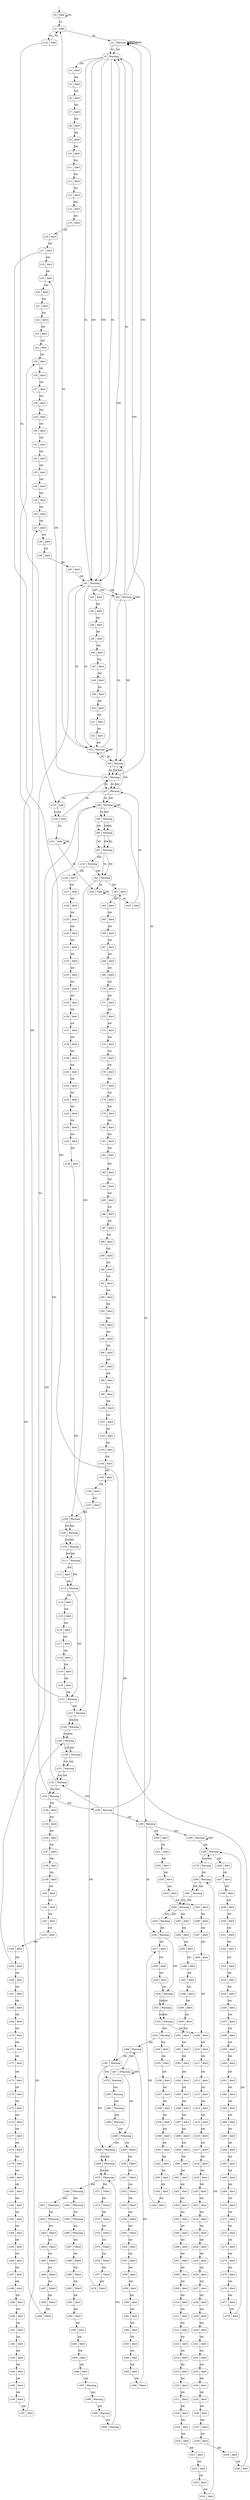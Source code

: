 digraph Trace_1st {
s0 [label="s0|Safe", shape=record, style=rounded];
s1 [label="s1|Safe", shape=record, style=rounded];
s2 [label="s2|Warning", shape=record, style=rounded];
s3 [label="s3|Warning", shape=record, style=rounded];
s4 [label="s4|Alert", shape=record, style=rounded];
s5 [label="s5|Alert", shape=record, style=rounded];
s6 [label="s6|Alert", shape=record, style=rounded];
s7 [label="s7|Alert", shape=record, style=rounded];
s8 [label="s8|Alert", shape=record, style=rounded];
s9 [label="s9|Alert", shape=record, style=rounded];
s10 [label="s10|Alert", shape=record, style=rounded];
s11 [label="s11|Alert", shape=record, style=rounded];
s12 [label="s12|Alert", shape=record, style=rounded];
s13 [label="s13|Alert", shape=record, style=rounded];
s14 [label="s14|Alert", shape=record, style=rounded];
s15 [label="s15|Alert", shape=record, style=rounded];
s16 [label="s16|Alert", shape=record, style=rounded];
s17 [label="s17|Alert", shape=record, style=rounded];
s18 [label="s18|Alert", shape=record, style=rounded];
s19 [label="s19|Alert", shape=record, style=rounded];
s20 [label="s20|Alert", shape=record, style=rounded];
s21 [label="s21|Alert", shape=record, style=rounded];
s22 [label="s22|Alert", shape=record, style=rounded];
s23 [label="s23|Alert", shape=record, style=rounded];
s24 [label="s24|Alert", shape=record, style=rounded];
s25 [label="s25|Alert", shape=record, style=rounded];
s26 [label="s26|Alert", shape=record, style=rounded];
s27 [label="s27|Alert", shape=record, style=rounded];
s28 [label="s28|Alert", shape=record, style=rounded];
s29 [label="s29|Alert", shape=record, style=rounded];
s30 [label="s30|Alert", shape=record, style=rounded];
s31 [label="s31|Alert", shape=record, style=rounded];
s32 [label="s32|Alert", shape=record, style=rounded];
s33 [label="s33|Alert", shape=record, style=rounded];
s34 [label="s34|Alert", shape=record, style=rounded];
s35 [label="s35|Alert", shape=record, style=rounded];
s36 [label="s36|Alert", shape=record, style=rounded];
s37 [label="s37|Alert", shape=record, style=rounded];
s38 [label="s38|Alert", shape=record, style=rounded];
s39 [label="s39|Alert", shape=record, style=rounded];
s40 [label="s40|Alert", shape=record, style=rounded];
s41 [label="s41|Warning", shape=record, style=rounded];
s42 [label="s42|Alert", shape=record, style=rounded];
s43 [label="s43|Alert", shape=record, style=rounded];
s44 [label="s44|Alert", shape=record, style=rounded];
s45 [label="s45|Alert", shape=record, style=rounded];
s46 [label="s46|Alert", shape=record, style=rounded];
s47 [label="s47|Alert", shape=record, style=rounded];
s48 [label="s48|Alert", shape=record, style=rounded];
s49 [label="s49|Alert", shape=record, style=rounded];
s50 [label="s50|Alert", shape=record, style=rounded];
s51 [label="s51|Alert", shape=record, style=rounded];
s52 [label="s52|Alert", shape=record, style=rounded];
s53 [label="s53|Warning", shape=record, style=rounded];
s54 [label="s54|Warning", shape=record, style=rounded];
s55 [label="s55|Warning", shape=record, style=rounded];
s56 [label="s56|Warning", shape=record, style=rounded];
s57 [label="s57|Warning", shape=record, style=rounded];
s58 [label="s58|Warning", shape=record, style=rounded];
s59 [label="s59|Warning", shape=record, style=rounded];
s60 [label="s60|Warning", shape=record, style=rounded];
s61 [label="s61|Warning", shape=record, style=rounded];
s62 [label="s62|Warning", shape=record, style=rounded];
s63 [label="s63|Alert", shape=record, style=rounded];
s64 [label="s64|Alert", shape=record, style=rounded];
s65 [label="s65|Alert", shape=record, style=rounded];
s66 [label="s66|Alert", shape=record, style=rounded];
s67 [label="s67|Alert", shape=record, style=rounded];
s68 [label="s68|Alert", shape=record, style=rounded];
s69 [label="s69|Alert", shape=record, style=rounded];
s70 [label="s70|Alert", shape=record, style=rounded];
s71 [label="s71|Alert", shape=record, style=rounded];
s72 [label="s72|Alert", shape=record, style=rounded];
s73 [label="s73|Alert", shape=record, style=rounded];
s74 [label="s74|Alert", shape=record, style=rounded];
s75 [label="s75|Alert", shape=record, style=rounded];
s76 [label="s76|Alert", shape=record, style=rounded];
s77 [label="s77|Alert", shape=record, style=rounded];
s78 [label="s78|Alert", shape=record, style=rounded];
s79 [label="s79|Alert", shape=record, style=rounded];
s80 [label="s80|Alert", shape=record, style=rounded];
s81 [label="s81|Alert", shape=record, style=rounded];
s82 [label="s82|Alert", shape=record, style=rounded];
s83 [label="s83|Alert", shape=record, style=rounded];
s84 [label="s84|Alert", shape=record, style=rounded];
s85 [label="s85|Alert", shape=record, style=rounded];
s86 [label="s86|Alert", shape=record, style=rounded];
s87 [label="s87|Alert", shape=record, style=rounded];
s88 [label="s88|Alert", shape=record, style=rounded];
s89 [label="s89|Alert", shape=record, style=rounded];
s90 [label="s90|Alert", shape=record, style=rounded];
s91 [label="s91|Alert", shape=record, style=rounded];
s92 [label="s92|Alert", shape=record, style=rounded];
s93 [label="s93|Alert", shape=record, style=rounded];
s94 [label="s94|Alert", shape=record, style=rounded];
s95 [label="s95|Alert", shape=record, style=rounded];
s96 [label="s96|Alert", shape=record, style=rounded];
s97 [label="s97|Alert", shape=record, style=rounded];
s98 [label="s98|Alert", shape=record, style=rounded];
s99 [label="s99|Alert", shape=record, style=rounded];
s100 [label="s100|Alert", shape=record, style=rounded];
s101 [label="s101|Alert", shape=record, style=rounded];
s102 [label="s102|Alert", shape=record, style=rounded];
s103 [label="s103|Alert", shape=record, style=rounded];
s104 [label="s104|Alert", shape=record, style=rounded];
s105 [label="s105|Alert", shape=record, style=rounded];
s106 [label="s106|Alert", shape=record, style=rounded];
s107 [label="s107|Alert", shape=record, style=rounded];
s108 [label="s108|Warning", shape=record, style=rounded];
s109 [label="s109|Warning", shape=record, style=rounded];
s110 [label="s110|Warning", shape=record, style=rounded];
s111 [label="s111|Warning", shape=record, style=rounded];
s112 [label="s112|Alert", shape=record, style=rounded];
s113 [label="s113|Warning", shape=record, style=rounded];
s114 [label="s114|Alert", shape=record, style=rounded];
s115 [label="s115|Alert", shape=record, style=rounded];
s116 [label="s116|Alert", shape=record, style=rounded];
s117 [label="s117|Alert", shape=record, style=rounded];
s118 [label="s118|Alert", shape=record, style=rounded];
s119 [label="s119|Alert", shape=record, style=rounded];
s120 [label="s120|Alert", shape=record, style=rounded];
s121 [label="s121|Warning", shape=record, style=rounded];
s122 [label="s122|Safe", shape=record, style=rounded];
s123 [label="s123|Safe", shape=record, style=rounded];
s124 [label="s124|Safe", shape=record, style=rounded];
s125 [label="s125|Warning", shape=record, style=rounded];
s126 [label="s126|Alert", shape=record, style=rounded];
s127 [label="s127|Alert", shape=record, style=rounded];
s128 [label="s128|Alert", shape=record, style=rounded];
s129 [label="s129|Alert", shape=record, style=rounded];
s130 [label="s130|Alert", shape=record, style=rounded];
s131 [label="s131|Alert", shape=record, style=rounded];
s132 [label="s132|Alert", shape=record, style=rounded];
s133 [label="s133|Alert", shape=record, style=rounded];
s134 [label="s134|Alert", shape=record, style=rounded];
s135 [label="s135|Alert", shape=record, style=rounded];
s136 [label="s136|Alert", shape=record, style=rounded];
s137 [label="s137|Alert", shape=record, style=rounded];
s138 [label="s138|Alert", shape=record, style=rounded];
s139 [label="s139|Alert", shape=record, style=rounded];
s140 [label="s140|Alert", shape=record, style=rounded];
s141 [label="s141|Alert", shape=record, style=rounded];
s142 [label="s142|Alert", shape=record, style=rounded];
s143 [label="s143|Alert", shape=record, style=rounded];
s144 [label="s144|Alert", shape=record, style=rounded];
s145 [label="s145|Alert", shape=record, style=rounded];
s146 [label="s146|Alert", shape=record, style=rounded];
s147 [label="s147|Warning", shape=record, style=rounded];
s148 [label="s148|Warning", shape=record, style=rounded];
s149 [label="s149|Warning", shape=record, style=rounded];
s150 [label="s150|Warning", shape=record, style=rounded];
s151 [label="s151|Warning", shape=record, style=rounded];
s152 [label="s152|Warning", shape=record, style=rounded];
s153 [label="s153|Warning", shape=record, style=rounded];
s154 [label="s154|Alert", shape=record, style=rounded];
s155 [label="s155|Alert", shape=record, style=rounded];
s156 [label="s156|Alert", shape=record, style=rounded];
s157 [label="s157|Alert", shape=record, style=rounded];
s158 [label="s158|Alert", shape=record, style=rounded];
s159 [label="s159|Alert", shape=record, style=rounded];
s160 [label="s160|Alert", shape=record, style=rounded];
s161 [label="s161|Alert", shape=record, style=rounded];
s162 [label="s162|Alert", shape=record, style=rounded];
s163 [label="s163|Alert", shape=record, style=rounded];
s164 [label="s164|Alert", shape=record, style=rounded];
s165 [label="s165|Alert", shape=record, style=rounded];
s166 [label="s166|Alert", shape=record, style=rounded];
s167 [label="s167|Alert", shape=record, style=rounded];
s168 [label="s168|Alert", shape=record, style=rounded];
s169 [label="s169|Alert", shape=record, style=rounded];
s170 [label="s170|Alert", shape=record, style=rounded];
s171 [label="s171|Alert", shape=record, style=rounded];
s172 [label="s172|Alert", shape=record, style=rounded];
s173 [label="s173|Alert", shape=record, style=rounded];
s174 [label="s174|Alert", shape=record, style=rounded];
s175 [label="s175|Alert", shape=record, style=rounded];
s176 [label="s176|Alert", shape=record, style=rounded];
s177 [label="s177|Alert", shape=record, style=rounded];
s178 [label="s178|Alert", shape=record, style=rounded];
s179 [label="s179|Alert", shape=record, style=rounded];
s180 [label="s180|Alert", shape=record, style=rounded];
s181 [label="s181|Alert", shape=record, style=rounded];
s182 [label="s182|Alert", shape=record, style=rounded];
s183 [label="s183|Alert", shape=record, style=rounded];
s184 [label="s184|Alert", shape=record, style=rounded];
s185 [label="s185|Alert", shape=record, style=rounded];
s186 [label="s186|Alert", shape=record, style=rounded];
s187 [label="s187|Alert", shape=record, style=rounded];
s188 [label="s188|Alert", shape=record, style=rounded];
s189 [label="s189|Alert", shape=record, style=rounded];
s190 [label="s190|Alert", shape=record, style=rounded];
s191 [label="s191|Alert", shape=record, style=rounded];
s192 [label="s192|Alert", shape=record, style=rounded];
s193 [label="s193|Alert", shape=record, style=rounded];
s194 [label="s194|Alert", shape=record, style=rounded];
s195 [label="s195|Alert", shape=record, style=rounded];
s196 [label="s196|Alert", shape=record, style=rounded];
s197 [label="s197|Alert", shape=record, style=rounded];
s198 [label="s198|Warning", shape=record, style=rounded];
s199 [label="s199|Warning", shape=record, style=rounded];
s200 [label="s200|Alert", shape=record, style=rounded];
s201 [label="s201|Alert", shape=record, style=rounded];
s202 [label="s202|Alert", shape=record, style=rounded];
s203 [label="s203|Alert", shape=record, style=rounded];
s204 [label="s204|Alert", shape=record, style=rounded];
s205 [label="s205|Alert", shape=record, style=rounded];
s206 [label="s206|Alert", shape=record, style=rounded];
s207 [label="s207|Alert", shape=record, style=rounded];
s208 [label="s208|Alert", shape=record, style=rounded];
s209 [label="s209|Alert", shape=record, style=rounded];
s210 [label="s210|Alert", shape=record, style=rounded];
s211 [label="s211|Alert", shape=record, style=rounded];
s212 [label="s212|Alert", shape=record, style=rounded];
s213 [label="s213|Alert", shape=record, style=rounded];
s214 [label="s214|Alert", shape=record, style=rounded];
s215 [label="s215|Alert", shape=record, style=rounded];
s216 [label="s216|Alert", shape=record, style=rounded];
s217 [label="s217|Alert", shape=record, style=rounded];
s218 [label="s218|Alert", shape=record, style=rounded];
s219 [label="s219|Alert", shape=record, style=rounded];
s220 [label="s220|Alert", shape=record, style=rounded];
s221 [label="s221|Alert", shape=record, style=rounded];
s222 [label="s222|Alert", shape=record, style=rounded];
s223 [label="s223|Alert", shape=record, style=rounded];
s224 [label="s224|Alert", shape=record, style=rounded];
s225 [label="s225|Alert", shape=record, style=rounded];
s226 [label="s226|Alert", shape=record, style=rounded];
s227 [label="s227|Alert", shape=record, style=rounded];
s228 [label="s228|Alert", shape=record, style=rounded];
s229 [label="s229|Alert", shape=record, style=rounded];
s230 [label="s230|Alert", shape=record, style=rounded];
s231 [label="s231|Alert", shape=record, style=rounded];
s232 [label="s232|Alert", shape=record, style=rounded];
s233 [label="s233|Alert", shape=record, style=rounded];
s234 [label="s234|Alert", shape=record, style=rounded];
s235 [label="s235|Alert", shape=record, style=rounded];
s236 [label="s236|Alert", shape=record, style=rounded];
s237 [label="s237|Alert", shape=record, style=rounded];
s238 [label="s238|Alert", shape=record, style=rounded];
s239 [label="s239|Alert", shape=record, style=rounded];
s240 [label="s240|Alert", shape=record, style=rounded];
s241 [label="s241|Safe", shape=record, style=rounded];
s242 [label="s242|Safe", shape=record, style=rounded];
s243 [label="s243|Safe", shape=record, style=rounded];
s244 [label="s244|Warning", shape=record, style=rounded];
s245 [label="s245|Warning", shape=record, style=rounded];
s246 [label="s246|Alert", shape=record, style=rounded];
s247 [label="s247|Alert", shape=record, style=rounded];
s248 [label="s248|Alert", shape=record, style=rounded];
s249 [label="s249|Alert", shape=record, style=rounded];
s250 [label="s250|Alert", shape=record, style=rounded];
s251 [label="s251|Alert", shape=record, style=rounded];
s252 [label="s252|Alert", shape=record, style=rounded];
s253 [label="s253|Alert", shape=record, style=rounded];
s254 [label="s254|Alert", shape=record, style=rounded];
s255 [label="s255|Alert", shape=record, style=rounded];
s256 [label="s256|Alert", shape=record, style=rounded];
s257 [label="s257|Alert", shape=record, style=rounded];
s258 [label="s258|Alert", shape=record, style=rounded];
s259 [label="s259|Alert", shape=record, style=rounded];
s260 [label="s260|Alert", shape=record, style=rounded];
s261 [label="s261|Alert", shape=record, style=rounded];
s262 [label="s262|Alert", shape=record, style=rounded];
s263 [label="s263|Alert", shape=record, style=rounded];
s264 [label="s264|Alert", shape=record, style=rounded];
s265 [label="s265|Alert", shape=record, style=rounded];
s266 [label="s266|Alert", shape=record, style=rounded];
s267 [label="s267|Alert", shape=record, style=rounded];
s268 [label="s268|Alert", shape=record, style=rounded];
s269 [label="s269|Alert", shape=record, style=rounded];
s270 [label="s270|Alert", shape=record, style=rounded];
s271 [label="s271|Alert", shape=record, style=rounded];
s272 [label="s272|Alert", shape=record, style=rounded];
s273 [label="s273|Alert", shape=record, style=rounded];
s274 [label="s274|Alert", shape=record, style=rounded];
s275 [label="s275|Alert", shape=record, style=rounded];
s276 [label="s276|Alert", shape=record, style=rounded];
s277 [label="s277|Alert", shape=record, style=rounded];
s278 [label="s278|Alert", shape=record, style=rounded];
s279 [label="s279|Warning", shape=record, style=rounded];
s280 [label="s280|Warning", shape=record, style=rounded];
s281 [label="s281|Warning", shape=record, style=rounded];
s282 [label="s282|Warning", shape=record, style=rounded];
s283 [label="s283|Alert", shape=record, style=rounded];
s284 [label="s284|Alert", shape=record, style=rounded];
s285 [label="s285|Alert", shape=record, style=rounded];
s286 [label="s286|Alert", shape=record, style=rounded];
s287 [label="s287|Alert", shape=record, style=rounded];
s288 [label="s288|Alert", shape=record, style=rounded];
s289 [label="s289|Alert", shape=record, style=rounded];
s290 [label="s290|Alert", shape=record, style=rounded];
s291 [label="s291|Alert", shape=record, style=rounded];
s292 [label="s292|Alert", shape=record, style=rounded];
s293 [label="s293|Alert", shape=record, style=rounded];
s294 [label="s294|Alert", shape=record, style=rounded];
s295 [label="s295|Alert", shape=record, style=rounded];
s296 [label="s296|Alert", shape=record, style=rounded];
s297 [label="s297|Alert", shape=record, style=rounded];
s298 [label="s298|Alert", shape=record, style=rounded];
s299 [label="s299|Alert", shape=record, style=rounded];
s300 [label="s300|Alert", shape=record, style=rounded];
s301 [label="s301|Alert", shape=record, style=rounded];
s302 [label="s302|Alert", shape=record, style=rounded];
s303 [label="s303|Alert", shape=record, style=rounded];
s304 [label="s304|Alert", shape=record, style=rounded];
s305 [label="s305|Alert", shape=record, style=rounded];
s306 [label="s306|Alert", shape=record, style=rounded];
s307 [label="s307|Alert", shape=record, style=rounded];
s308 [label="s308|Alert", shape=record, style=rounded];
s309 [label="s309|Alert", shape=record, style=rounded];
s310 [label="s310|Alert", shape=record, style=rounded];
s311 [label="s311|Alert", shape=record, style=rounded];
s312 [label="s312|Alert", shape=record, style=rounded];
s313 [label="s313|Alert", shape=record, style=rounded];
s314 [label="s314|Alert", shape=record, style=rounded];
s315 [label="s315|Alert", shape=record, style=rounded];
s316 [label="s316|Alert", shape=record, style=rounded];
s317 [label="s317|Alert", shape=record, style=rounded];
s318 [label="s318|Alert", shape=record, style=rounded];
s319 [label="s319|Alert", shape=record, style=rounded];
s320 [label="s320|Alert", shape=record, style=rounded];
s321 [label="s321|Alert", shape=record, style=rounded];
s322 [label="s322|Alert", shape=record, style=rounded];
s323 [label="s323|Alert", shape=record, style=rounded];
s324 [label="s324|Alert", shape=record, style=rounded];
s325 [label="s325|Warning", shape=record, style=rounded];
s326 [label="s326|Warning", shape=record, style=rounded];
s327 [label="s327|Alert", shape=record, style=rounded];
s328 [label="s328|Alert", shape=record, style=rounded];
s329 [label="s329|Alert", shape=record, style=rounded];
s330 [label="s330|Warning", shape=record, style=rounded];
s331 [label="s331|Warning", shape=record, style=rounded];
s332 [label="s332|Warning", shape=record, style=rounded];
s333 [label="s333|Warning", shape=record, style=rounded];
s334 [label="s334|Alert", shape=record, style=rounded];
s335 [label="s335|Alert", shape=record, style=rounded];
s336 [label="s336|Alert", shape=record, style=rounded];
s337 [label="s337|Alert", shape=record, style=rounded];
s338 [label="s338|Alert", shape=record, style=rounded];
s339 [label="s339|Alert", shape=record, style=rounded];
s340 [label="s340|Alert", shape=record, style=rounded];
s341 [label="s341|Alert", shape=record, style=rounded];
s342 [label="s342|Alert", shape=record, style=rounded];
s343 [label="s343|Alert", shape=record, style=rounded];
s344 [label="s344|Alert", shape=record, style=rounded];
s345 [label="s345|Alert", shape=record, style=rounded];
s346 [label="s346|Warning", shape=record, style=rounded];
s347 [label="s347|TWarning", shape=record, style=rounded];
s348 [label="s348|TWarning", shape=record, style=rounded];
s349 [label="s349|TAlert", shape=record, style=rounded];
s350 [label="s350|TAlert", shape=record, style=rounded];
s351 [label="s351|TAlert", shape=record, style=rounded];
s352 [label="s352|TAlert", shape=record, style=rounded];
s353 [label="s353|TAlert", shape=record, style=rounded];
s354 [label="s354|TAlert", shape=record, style=rounded];
s355 [label="s355|TAlert", shape=record, style=rounded];
s356 [label="s356|Alert", shape=record, style=rounded];
s357 [label="s357|Alert", shape=record, style=rounded];
s358 [label="s358|Alert", shape=record, style=rounded];
s359 [label="s359|Alert", shape=record, style=rounded];
s360 [label="s360|Alert", shape=record, style=rounded];
s361 [label="s361|Alert", shape=record, style=rounded];
s362 [label="s362|Alert", shape=record, style=rounded];
s363 [label="s363|Alert", shape=record, style=rounded];
s364 [label="s364|Alert", shape=record, style=rounded];
s365 [label="s365|Alert", shape=record, style=rounded];
s366 [label="s366|TAlert", shape=record, style=rounded];
s367 [label="s367|Warning", shape=record, style=rounded];
s368 [label="s368|TWarning", shape=record, style=rounded];
s369 [label="s369|TWarning", shape=record, style=rounded];
s370 [label="s370|TWarning", shape=record, style=rounded];
s371 [label="s371|TAlert", shape=record, style=rounded];
s372 [label="s372|TAlert", shape=record, style=rounded];
s373 [label="s373|TAlert", shape=record, style=rounded];
s374 [label="s374|TAlert", shape=record, style=rounded];
s375 [label="s375|TAlert", shape=record, style=rounded];
s376 [label="s376|TAlert", shape=record, style=rounded];
s377 [label="s377|TAlert", shape=record, style=rounded];
s378 [label="s378|TAlert", shape=record, style=rounded];
s379 [label="s379|Warning", shape=record, style=rounded];
s380 [label="s380|Warning", shape=record, style=rounded];
s381 [label="s381|Warning", shape=record, style=rounded];
s382 [label="s382|Warning", shape=record, style=rounded];
s383 [label="s383|TWarning", shape=record, style=rounded];
s384 [label="s384|TWarning", shape=record, style=rounded];
s385 [label="s385|TWarning", shape=record, style=rounded];
s386 [label="s386|TWarning", shape=record, style=rounded];
s387 [label="s387|TAlert", shape=record, style=rounded];
s388 [label="s388|TAlert", shape=record, style=rounded];
s389 [label="s389|TAlert", shape=record, style=rounded];
s390 [label="s390|TAlert", shape=record, style=rounded];
s391 [label="s391|Alert", shape=record, style=rounded];
s392 [label="s392|Alert", shape=record, style=rounded];
s393 [label="s393|Alert", shape=record, style=rounded];
s394 [label="s394|Alert", shape=record, style=rounded];
s395 [label="s395|Alert", shape=record, style=rounded];
s396 [label="s396|Alert", shape=record, style=rounded];
s397 [label="s397|Warning", shape=record, style=rounded];
s398 [label="s398|Warning", shape=record, style=rounded];
s399 [label="s399|Warning", shape=record, style=rounded];
s400 [label="s400|Warning", shape=record, style=rounded];
s401 [label="s401|TWarning", shape=record, style=rounded];
s402 [label="s402|TWarning", shape=record, style=rounded];
s403 [label="s403|TAlert", shape=record, style=rounded];
s404 [label="s404|TAlert", shape=record, style=rounded];
s405 [label="s405|TAlert", shape=record, style=rounded];
s406 [label="s406|TAlert", shape=record, style=rounded];
s407 [label="s407|TAlert", shape=record, style=rounded];
s408 [label="s408|TAlert", shape=record, style=rounded];
s409 [label="s409|TAlert", shape=record, style=rounded];
s0 -> s0  [label="NL"];
s0 -> s1  [label="DL"];
s1 -> s2  [label="DL"];
s1 -> s122  [label="NL"];
s2 -> s2  [label="DL"];
s2 -> s2  [label="DM"];
s2 -> s3  [label="DH"];
s2 -> s2  [label="NM"];
s2 -> s3  [label="NL"];
s3 -> s4  [label="DH"];
s3 -> s41  [label="DM"];
s3 -> s41  [label="DL"];
s3 -> s41  [label="NL"];
s3 -> s41  [label="NM"];
s4 -> s5  [label="DH"];
s5 -> s6  [label="DH"];
s6 -> s7  [label="DH"];
s7 -> s8  [label="DH"];
s8 -> s9  [label="DH"];
s9 -> s10  [label="DH"];
s10 -> s11  [label="DH"];
s11 -> s12  [label="DH"];
s12 -> s13  [label="DH"];
s13 -> s14  [label="DH"];
s14 -> s15  [label="DH"];
s15 -> s16  [label="DH"];
s16 -> s17  [label="DH"];
s17 -> s18  [label="DH"];
s17 -> s367  [label="DM"];
s18 -> s19  [label="DH"];
s19 -> s20  [label="DH"];
s20 -> s21  [label="DH"];
s21 -> s22  [label="DH"];
s22 -> s23  [label="DH"];
s23 -> s24  [label="DH"];
s24 -> s25  [label="DH"];
s25 -> s26  [label="DH"];
s26 -> s27  [label="DH"];
s27 -> s28  [label="DH"];
s28 -> s29  [label="DH"];
s29 -> s30  [label="DH"];
s30 -> s31  [label="DH"];
s31 -> s32  [label="DH"];
s32 -> s33  [label="DH"];
s33 -> s34  [label="DH"];
s34 -> s35  [label="DH"];
s35 -> s36  [label="DH"];
s36 -> s37  [label="DH"];
s37 -> s38  [label="DH"];
s38 -> s39  [label="DH"];
s39 -> s40  [label="DH"];
s40 -> s41  [label="DH"];
s41 -> s42  [label="DH"];
s41 -> s54  [label="DM"];
s41 -> s53  [label="DL"];
s41 -> s53  [label="NL"];
s41 -> s54  [label="NM"];
s42 -> s43  [label="DH"];
s43 -> s44  [label="DH"];
s44 -> s45  [label="DH"];
s45 -> s46  [label="DH"];
s46 -> s47  [label="DH"];
s47 -> s48  [label="DH"];
s48 -> s49  [label="DH"];
s49 -> s50  [label="DH"];
s50 -> s51  [label="DH"];
s51 -> s52  [label="DH"];
s52 -> s53  [label="DH"];
s53 -> s53  [label="DH"];
s53 -> s3  [label="DM"];
s53 -> s55  [label="DL"];
s53 -> s1  [label="NL"];
s54 -> s54  [label="DM"];
s54 -> s55  [label="DH"];
s54 -> s3  [label="DL"];
s54 -> s2  [label="NM"];
s54 -> s55  [label="NL"];
s55 -> s56  [label="DH"];
s55 -> s53  [label="DL"];
s55 -> s56  [label="DM"];
s55 -> s56  [label="NL"];
s56 -> s19  [label="DH"];
s56 -> s57  [label="DM"];
s56 -> s57  [label="DL"];
s56 -> s3  [label="NM"];
s56 -> s57  [label="NL"];
s57 -> s55  [label="DM"];
s57 -> s58  [label="DH"];
s57 -> s58  [label="DL"];
s57 -> s123  [label="NL"];
s58 -> s58  [label="DH"];
s58 -> s59  [label="DM"];
s58 -> s199  [label="DL"];
s58 -> s59  [label="NL"];
s59 -> s60  [label="DH"];
s59 -> s60  [label="DM"];
s59 -> s60  [label="NL"];
s60 -> s61  [label="DH"];
s60 -> s61  [label="DM"];
s60 -> s61  [label="NL"];
s61 -> s62  [label="DH"];
s61 -> s125  [label="DM"];
s61 -> s62  [label="NL"];
s62 -> s63  [label="DH"];
s62 -> s108  [label="DM"];
s62 -> s242  [label="NL"];
s63 -> s64  [label="DH"];
s64 -> s65  [label="DH"];
s65 -> s66  [label="DH"];
s66 -> s67  [label="DH"];
s67 -> s68  [label="DH"];
s68 -> s69  [label="DH"];
s69 -> s70  [label="DH"];
s70 -> s71  [label="DH"];
s71 -> s72  [label="DH"];
s72 -> s73  [label="DH"];
s73 -> s74  [label="DH"];
s74 -> s75  [label="DH"];
s75 -> s76  [label="DH"];
s76 -> s77  [label="DH"];
s77 -> s78  [label="DH"];
s78 -> s79  [label="DH"];
s79 -> s80  [label="DH"];
s80 -> s81  [label="DH"];
s81 -> s82  [label="DH"];
s82 -> s83  [label="DH"];
s83 -> s84  [label="DH"];
s84 -> s85  [label="DH"];
s85 -> s86  [label="DH"];
s86 -> s87  [label="DH"];
s87 -> s88  [label="DH"];
s88 -> s89  [label="DH"];
s89 -> s90  [label="DH"];
s90 -> s91  [label="DH"];
s91 -> s92  [label="DH"];
s92 -> s93  [label="DH"];
s93 -> s94  [label="DH"];
s94 -> s95  [label="DH"];
s95 -> s96  [label="DH"];
s96 -> s97  [label="DH"];
s97 -> s98  [label="DH"];
s98 -> s99  [label="DH"];
s99 -> s100  [label="DH"];
s100 -> s101  [label="DH"];
s101 -> s102  [label="DH"];
s102 -> s103  [label="DH"];
s103 -> s104  [label="DH"];
s104 -> s105  [label="DH"];
s105 -> s106  [label="DH"];
s106 -> s107  [label="DH"];
s107 -> s108  [label="DH"];
s108 -> s109  [label="DH"];
s108 -> s109  [label="DM"];
s109 -> s110  [label="DH"];
s109 -> s110  [label="DM"];
s110 -> s111  [label="DH"];
s110 -> s111  [label="DM"];
s111 -> s112  [label="DH"];
s111 -> s113  [label="DM"];
s112 -> s113  [label="DH"];
s113 -> s114  [label="DH"];
s113 -> s121  [label="DM"];
s114 -> s115  [label="DH"];
s115 -> s116  [label="DH"];
s116 -> s117  [label="DH"];
s117 -> s118  [label="DH"];
s118 -> s119  [label="DH"];
s119 -> s120  [label="DH"];
s120 -> s121  [label="DH"];
s121 -> s25  [label="DH"];
s121 -> s147  [label="DM"];
s122 -> s1  [label="NL"];
s122 -> s123  [label="DL"];
s123 -> s124  [label="DL"];
s123 -> s124  [label="NL"];
s124 -> s56  [label="DL"];
s124 -> s241  [label="NL"];
s125 -> s126  [label="DH"];
s125 -> s62  [label="DM"];
s126 -> s127  [label="DH"];
s127 -> s128  [label="DH"];
s128 -> s129  [label="DH"];
s129 -> s130  [label="DH"];
s130 -> s131  [label="DH"];
s131 -> s132  [label="DH"];
s132 -> s133  [label="DH"];
s133 -> s134  [label="DH"];
s134 -> s135  [label="DH"];
s135 -> s136  [label="DH"];
s136 -> s137  [label="DH"];
s137 -> s138  [label="DH"];
s138 -> s139  [label="DH"];
s139 -> s140  [label="DH"];
s140 -> s141  [label="DH"];
s141 -> s142  [label="DH"];
s142 -> s143  [label="DH"];
s143 -> s144  [label="DH"];
s144 -> s145  [label="DH"];
s145 -> s146  [label="DH"];
s146 -> s147  [label="DH"];
s147 -> s148  [label="DH"];
s147 -> s148  [label="DM"];
s148 -> s149  [label="DH"];
s148 -> s149  [label="DM"];
s149 -> s150  [label="DH"];
s149 -> s150  [label="DM"];
s150 -> s151  [label="DH"];
s150 -> s151  [label="DM"];
s151 -> s152  [label="DH"];
s151 -> s152  [label="DM"];
s152 -> s153  [label="DH"];
s152 -> s153  [label="DM"];
s152 -> s58  [label="NM"];
s153 -> s154  [label="DH"];
s153 -> s198  [label="DM"];
s153 -> s41  [label="DL"];
s154 -> s155  [label="DH"];
s155 -> s156  [label="DH"];
s156 -> s157  [label="DH"];
s157 -> s158  [label="DH"];
s158 -> s159  [label="DH"];
s159 -> s160  [label="DH"];
s160 -> s161  [label="DH"];
s161 -> s162  [label="DH"];
s162 -> s163  [label="DH"];
s163 -> s164  [label="DH"];
s164 -> s165  [label="DH"];
s165 -> s166  [label="DH"];
s165 -> s58  [label="DM"];
s166 -> s167  [label="DH"];
s167 -> s168  [label="DH"];
s168 -> s169  [label="DH"];
s169 -> s170  [label="DH"];
s170 -> s171  [label="DH"];
s171 -> s172  [label="DH"];
s172 -> s173  [label="DH"];
s173 -> s174  [label="DH"];
s174 -> s175  [label="DH"];
s175 -> s176  [label="DH"];
s176 -> s177  [label="DH"];
s177 -> s178  [label="DH"];
s178 -> s179  [label="DH"];
s179 -> s180  [label="DH"];
s180 -> s181  [label="DH"];
s181 -> s182  [label="DH"];
s182 -> s183  [label="DH"];
s183 -> s184  [label="DH"];
s184 -> s185  [label="DH"];
s185 -> s186  [label="DH"];
s186 -> s187  [label="DH"];
s187 -> s188  [label="DH"];
s188 -> s189  [label="DH"];
s189 -> s190  [label="DH"];
s190 -> s191  [label="DH"];
s191 -> s192  [label="DH"];
s192 -> s193  [label="DH"];
s193 -> s194  [label="DH"];
s194 -> s195  [label="DH"];
s195 -> s196  [label="DH"];
s196 -> s197  [label="DH"];
s197 -> s149  [label="DH"];
s198 -> s152  [label="DM"];
s198 -> s199  [label="DH"];
s198 -> s2  [label="DL"];
s199 -> s200  [label="DH"];
s199 -> s244  [label="DM"];
s199 -> s326  [label="DL"];
s200 -> s201  [label="DH"];
s201 -> s202  [label="DH"];
s202 -> s203  [label="DH"];
s203 -> s204  [label="DH"];
s204 -> s205  [label="DH"];
s205 -> s206  [label="DH"];
s206 -> s207  [label="DH"];
s207 -> s208  [label="DH"];
s208 -> s209  [label="DH"];
s209 -> s210  [label="DH"];
s210 -> s211  [label="DH"];
s211 -> s212  [label="DH"];
s212 -> s213  [label="DH"];
s213 -> s214  [label="DH"];
s214 -> s215  [label="DH"];
s215 -> s216  [label="DH"];
s216 -> s217  [label="DH"];
s217 -> s218  [label="DH"];
s218 -> s219  [label="DH"];
s219 -> s220  [label="DH"];
s220 -> s221  [label="DH"];
s221 -> s222  [label="DH"];
s222 -> s223  [label="DH"];
s223 -> s224  [label="DH"];
s224 -> s225  [label="DH"];
s225 -> s226  [label="DH"];
s226 -> s227  [label="DH"];
s227 -> s228  [label="DH"];
s228 -> s229  [label="DH"];
s229 -> s230  [label="DH"];
s230 -> s231  [label="DH"];
s231 -> s232  [label="DH"];
s232 -> s233  [label="DH"];
s233 -> s234  [label="DH"];
s234 -> s235  [label="DH"];
s235 -> s236  [label="DH"];
s236 -> s237  [label="DH"];
s237 -> s238  [label="DH"];
s238 -> s239  [label="DH"];
s239 -> s240  [label="DH"];
s240 -> s63  [label="DH"];
s241 -> s241  [label="NL"];
s241 -> s242  [label="DL"];
s242 -> s243  [label="DL"];
s242 -> s242  [label="NL"];
s243 -> s57  [label="DL"];
s244 -> s244  [label="DM"];
s244 -> s245  [label="DH"];
s245 -> s246  [label="DH"];
s245 -> s279  [label="DM"];
s246 -> s247  [label="DH"];
s247 -> s248  [label="DH"];
s248 -> s249  [label="DH"];
s249 -> s250  [label="DH"];
s250 -> s251  [label="DH"];
s251 -> s252  [label="DH"];
s252 -> s253  [label="DH"];
s253 -> s254  [label="DH"];
s254 -> s255  [label="DH"];
s255 -> s256  [label="DH"];
s256 -> s257  [label="DH"];
s257 -> s258  [label="DH"];
s258 -> s259  [label="DH"];
s259 -> s260  [label="DH"];
s260 -> s261  [label="DH"];
s261 -> s262  [label="DH"];
s262 -> s263  [label="DH"];
s263 -> s264  [label="DH"];
s264 -> s265  [label="DH"];
s265 -> s266  [label="DH"];
s266 -> s267  [label="DH"];
s267 -> s268  [label="DH"];
s268 -> s269  [label="DH"];
s269 -> s270  [label="DH"];
s270 -> s271  [label="DH"];
s271 -> s272  [label="DH"];
s272 -> s273  [label="DH"];
s273 -> s274  [label="DH"];
s274 -> s275  [label="DH"];
s275 -> s276  [label="DH"];
s276 -> s277  [label="DH"];
s277 -> s278  [label="DH"];
s278 -> s245  [label="DH"];
s279 -> s245  [label="DM"];
s279 -> s280  [label="DH"];
s280 -> s281  [label="DH"];
s280 -> s281  [label="DM"];
s281 -> s282  [label="DH"];
s281 -> s282  [label="DM"];
s282 -> s283  [label="DH"];
s282 -> s325  [label="DM"];
s283 -> s284  [label="DH"];
s284 -> s285  [label="DH"];
s285 -> s286  [label="DH"];
s286 -> s287  [label="DH"];
s287 -> s288  [label="DH"];
s288 -> s289  [label="DH"];
s289 -> s290  [label="DH"];
s290 -> s291  [label="DH"];
s291 -> s292  [label="DH"];
s292 -> s293  [label="DH"];
s293 -> s294  [label="DH"];
s294 -> s295  [label="DH"];
s295 -> s296  [label="DH"];
s296 -> s297  [label="DH"];
s297 -> s298  [label="DH"];
s298 -> s299  [label="DH"];
s299 -> s300  [label="DH"];
s300 -> s301  [label="DH"];
s301 -> s302  [label="DH"];
s302 -> s303  [label="DH"];
s303 -> s304  [label="DH"];
s304 -> s305  [label="DH"];
s305 -> s306  [label="DH"];
s306 -> s307  [label="DH"];
s307 -> s308  [label="DH"];
s308 -> s309  [label="DH"];
s309 -> s310  [label="DH"];
s310 -> s311  [label="DH"];
s311 -> s312  [label="DH"];
s312 -> s313  [label="DH"];
s313 -> s314  [label="DH"];
s314 -> s315  [label="DH"];
s315 -> s316  [label="DH"];
s316 -> s317  [label="DH"];
s317 -> s318  [label="DH"];
s318 -> s319  [label="DH"];
s319 -> s320  [label="DH"];
s320 -> s321  [label="DH"];
s321 -> s322  [label="DH"];
s322 -> s323  [label="DH"];
s323 -> s324  [label="DH"];
s324 -> s280  [label="DH"];
s325 -> s282  [label="DM"];
s325 -> s326  [label="DH"];
s326 -> s327  [label="DH"];
s326 -> s330  [label="DM"];
s327 -> s328  [label="DH"];
s328 -> s329  [label="DH"];
s329 -> s330  [label="DH"];
s330 -> s331  [label="DH"];
s330 -> s331  [label="DM"];
s331 -> s332  [label="DH"];
s331 -> s332  [label="DM"];
s332 -> s209  [label="DH"];
s332 -> s333  [label="DM"];
s333 -> s334  [label="DH"];
s333 -> s346  [label="DM"];
s334 -> s335  [label="DH"];
s335 -> s336  [label="DH"];
s336 -> s337  [label="DH"];
s337 -> s338  [label="DH"];
s338 -> s339  [label="DH"];
s339 -> s340  [label="DH"];
s340 -> s341  [label="DH"];
s341 -> s342  [label="DH"];
s342 -> s343  [label="DH"];
s343 -> s344  [label="DH"];
s344 -> s345  [label="DH"];
s345 -> s327  [label="DH"];
s346 -> s347  [label="DM"];
s346 -> s367  [label="DH"];
s347 -> s347  [label="DM"];
s347 -> s348  [label="DH"];
s348 -> s349  [label="DH"];
s348 -> s368  [label="DM"];
s349 -> s350  [label="DH"];
s350 -> s351  [label="DH"];
s351 -> s352  [label="DH"];
s352 -> s353  [label="DH"];
s353 -> s354  [label="DH"];
s354 -> s355  [label="DH"];
s355 -> s356  [label="DH"];
s356 -> s357  [label="DH"];
s357 -> s358  [label="DH"];
s358 -> s359  [label="DH"];
s359 -> s360  [label="DH"];
s360 -> s361  [label="DH"];
s361 -> s362  [label="DH"];
s362 -> s363  [label="DH"];
s363 -> s364  [label="DH"];
s364 -> s365  [label="DH"];
s365 -> s366  [label="DH"];
s366 -> s346  [label="DH"];
s367 -> s368  [label="DH"];
s367 -> s379  [label="DM"];
s368 -> s369  [label="DH"];
s368 -> s369  [label="DM"];
s369 -> s370  [label="DH"];
s369 -> s370  [label="DM"];
s370 -> s371  [label="DH"];
s370 -> s383  [label="DM"];
s371 -> s372  [label="DH"];
s372 -> s373  [label="DH"];
s373 -> s374  [label="DH"];
s374 -> s375  [label="DH"];
s375 -> s376  [label="DH"];
s376 -> s377  [label="DH"];
s377 -> s378  [label="DH"];
s378 -> s105  [label="DH"];
s379 -> s380  [label="DM"];
s380 -> s381  [label="DM"];
s381 -> s382  [label="DM"];
s382 -> s348  [label="DM"];
s383 -> s384  [label="DH"];
s383 -> s401  [label="DM"];
s384 -> s385  [label="DH"];
s385 -> s386  [label="DH"];
s386 -> s387  [label="DH"];
s387 -> s388  [label="DH"];
s388 -> s389  [label="DH"];
s389 -> s390  [label="DH"];
s390 -> s391  [label="DH"];
s391 -> s392  [label="DH"];
s392 -> s393  [label="DH"];
s393 -> s394  [label="DH"];
s394 -> s395  [label="DH"];
s395 -> s396  [label="DH"];
s396 -> s397  [label="DH"];
s397 -> s398  [label="DM"];
s398 -> s399  [label="DM"];
s399 -> s400  [label="DM"];
s400 -> s370  [label="DM"];
s401 -> s402  [label="DH"];
s402 -> s403  [label="DH"];
s403 -> s404  [label="DH"];
s404 -> s405  [label="DH"];
s405 -> s406  [label="DH"];
s406 -> s407  [label="DH"];
s407 -> s408  [label="DH"];
s408 -> s409  [label="DH"];
s409 -> s37  [label="DH"];
__start0 [label="", shape=none];
__start0 -> s0  [label=""];
}
